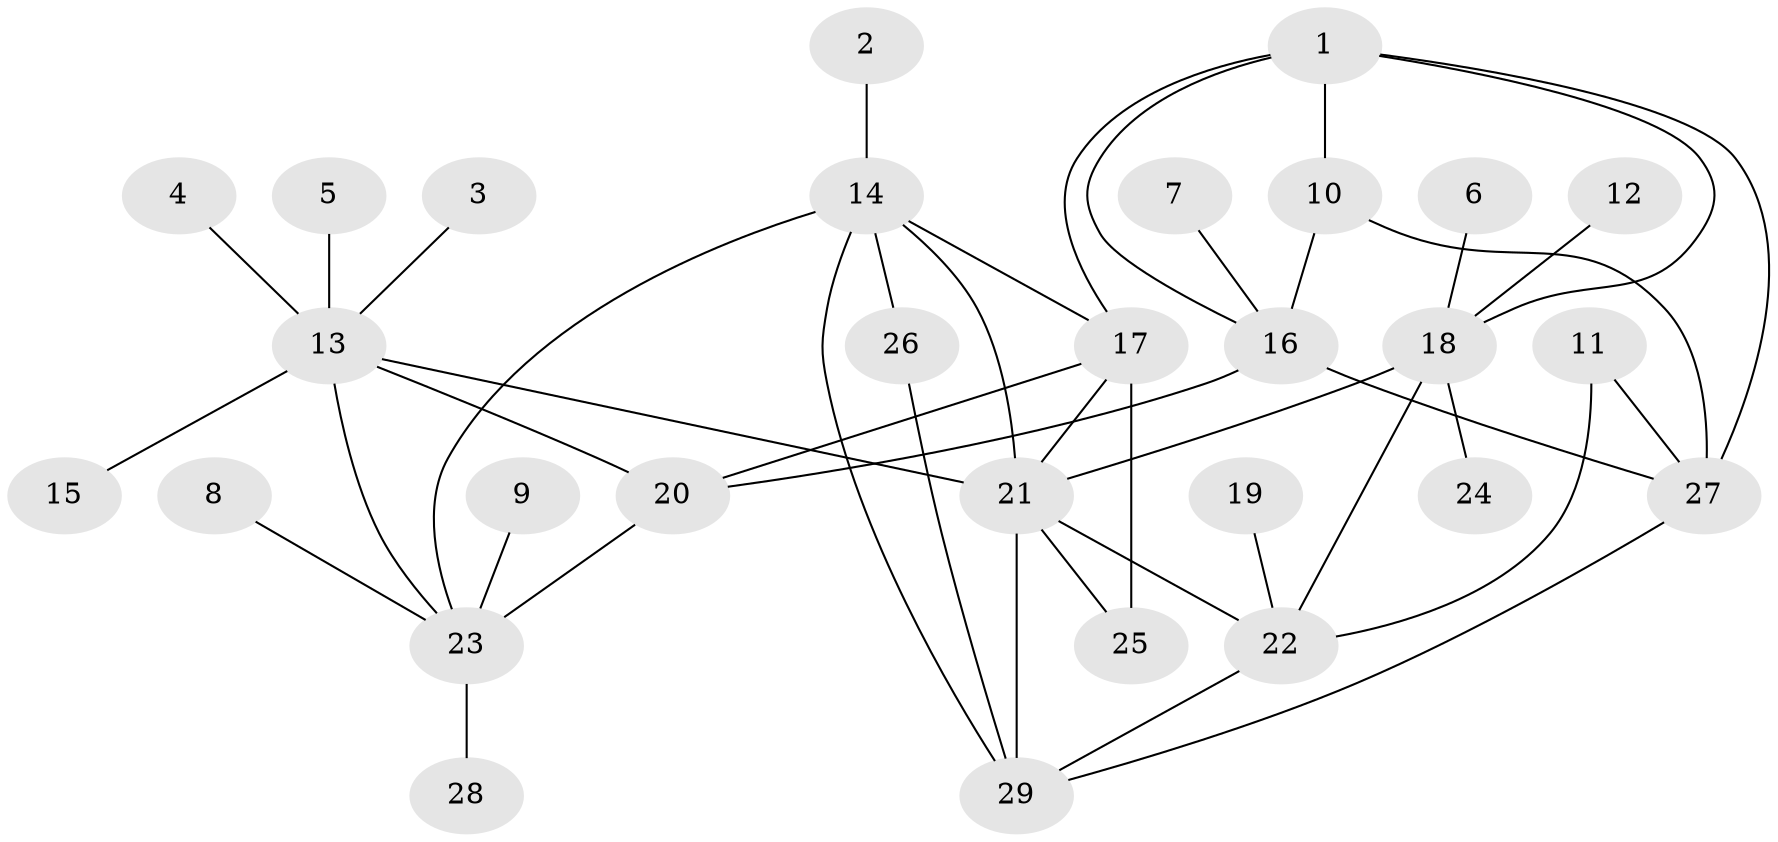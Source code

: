 // original degree distribution, {6: 0.031914893617021274, 5: 0.031914893617021274, 8: 0.010638297872340425, 4: 0.02127659574468085, 13: 0.010638297872340425, 11: 0.02127659574468085, 9: 0.031914893617021274, 7: 0.031914893617021274, 10: 0.02127659574468085, 3: 0.010638297872340425, 1: 0.648936170212766, 2: 0.1276595744680851}
// Generated by graph-tools (version 1.1) at 2025/37/03/04/25 23:37:46]
// undirected, 29 vertices, 44 edges
graph export_dot {
  node [color=gray90,style=filled];
  1;
  2;
  3;
  4;
  5;
  6;
  7;
  8;
  9;
  10;
  11;
  12;
  13;
  14;
  15;
  16;
  17;
  18;
  19;
  20;
  21;
  22;
  23;
  24;
  25;
  26;
  27;
  28;
  29;
  1 -- 10 [weight=1.0];
  1 -- 16 [weight=1.0];
  1 -- 17 [weight=1.0];
  1 -- 18 [weight=1.0];
  1 -- 27 [weight=1.0];
  2 -- 14 [weight=1.0];
  3 -- 13 [weight=1.0];
  4 -- 13 [weight=1.0];
  5 -- 13 [weight=1.0];
  6 -- 18 [weight=1.0];
  7 -- 16 [weight=1.0];
  8 -- 23 [weight=1.0];
  9 -- 23 [weight=1.0];
  10 -- 16 [weight=1.0];
  10 -- 27 [weight=1.0];
  11 -- 22 [weight=1.0];
  11 -- 27 [weight=1.0];
  12 -- 18 [weight=1.0];
  13 -- 15 [weight=1.0];
  13 -- 20 [weight=2.0];
  13 -- 21 [weight=2.0];
  13 -- 23 [weight=1.0];
  14 -- 17 [weight=1.0];
  14 -- 21 [weight=1.0];
  14 -- 23 [weight=1.0];
  14 -- 26 [weight=2.0];
  14 -- 29 [weight=2.0];
  16 -- 20 [weight=1.0];
  16 -- 27 [weight=1.0];
  17 -- 20 [weight=1.0];
  17 -- 21 [weight=1.0];
  17 -- 25 [weight=3.0];
  18 -- 21 [weight=1.0];
  18 -- 22 [weight=2.0];
  18 -- 24 [weight=1.0];
  19 -- 22 [weight=1.0];
  20 -- 23 [weight=2.0];
  21 -- 22 [weight=2.0];
  21 -- 25 [weight=1.0];
  21 -- 29 [weight=2.0];
  22 -- 29 [weight=1.0];
  23 -- 28 [weight=1.0];
  26 -- 29 [weight=1.0];
  27 -- 29 [weight=1.0];
}
